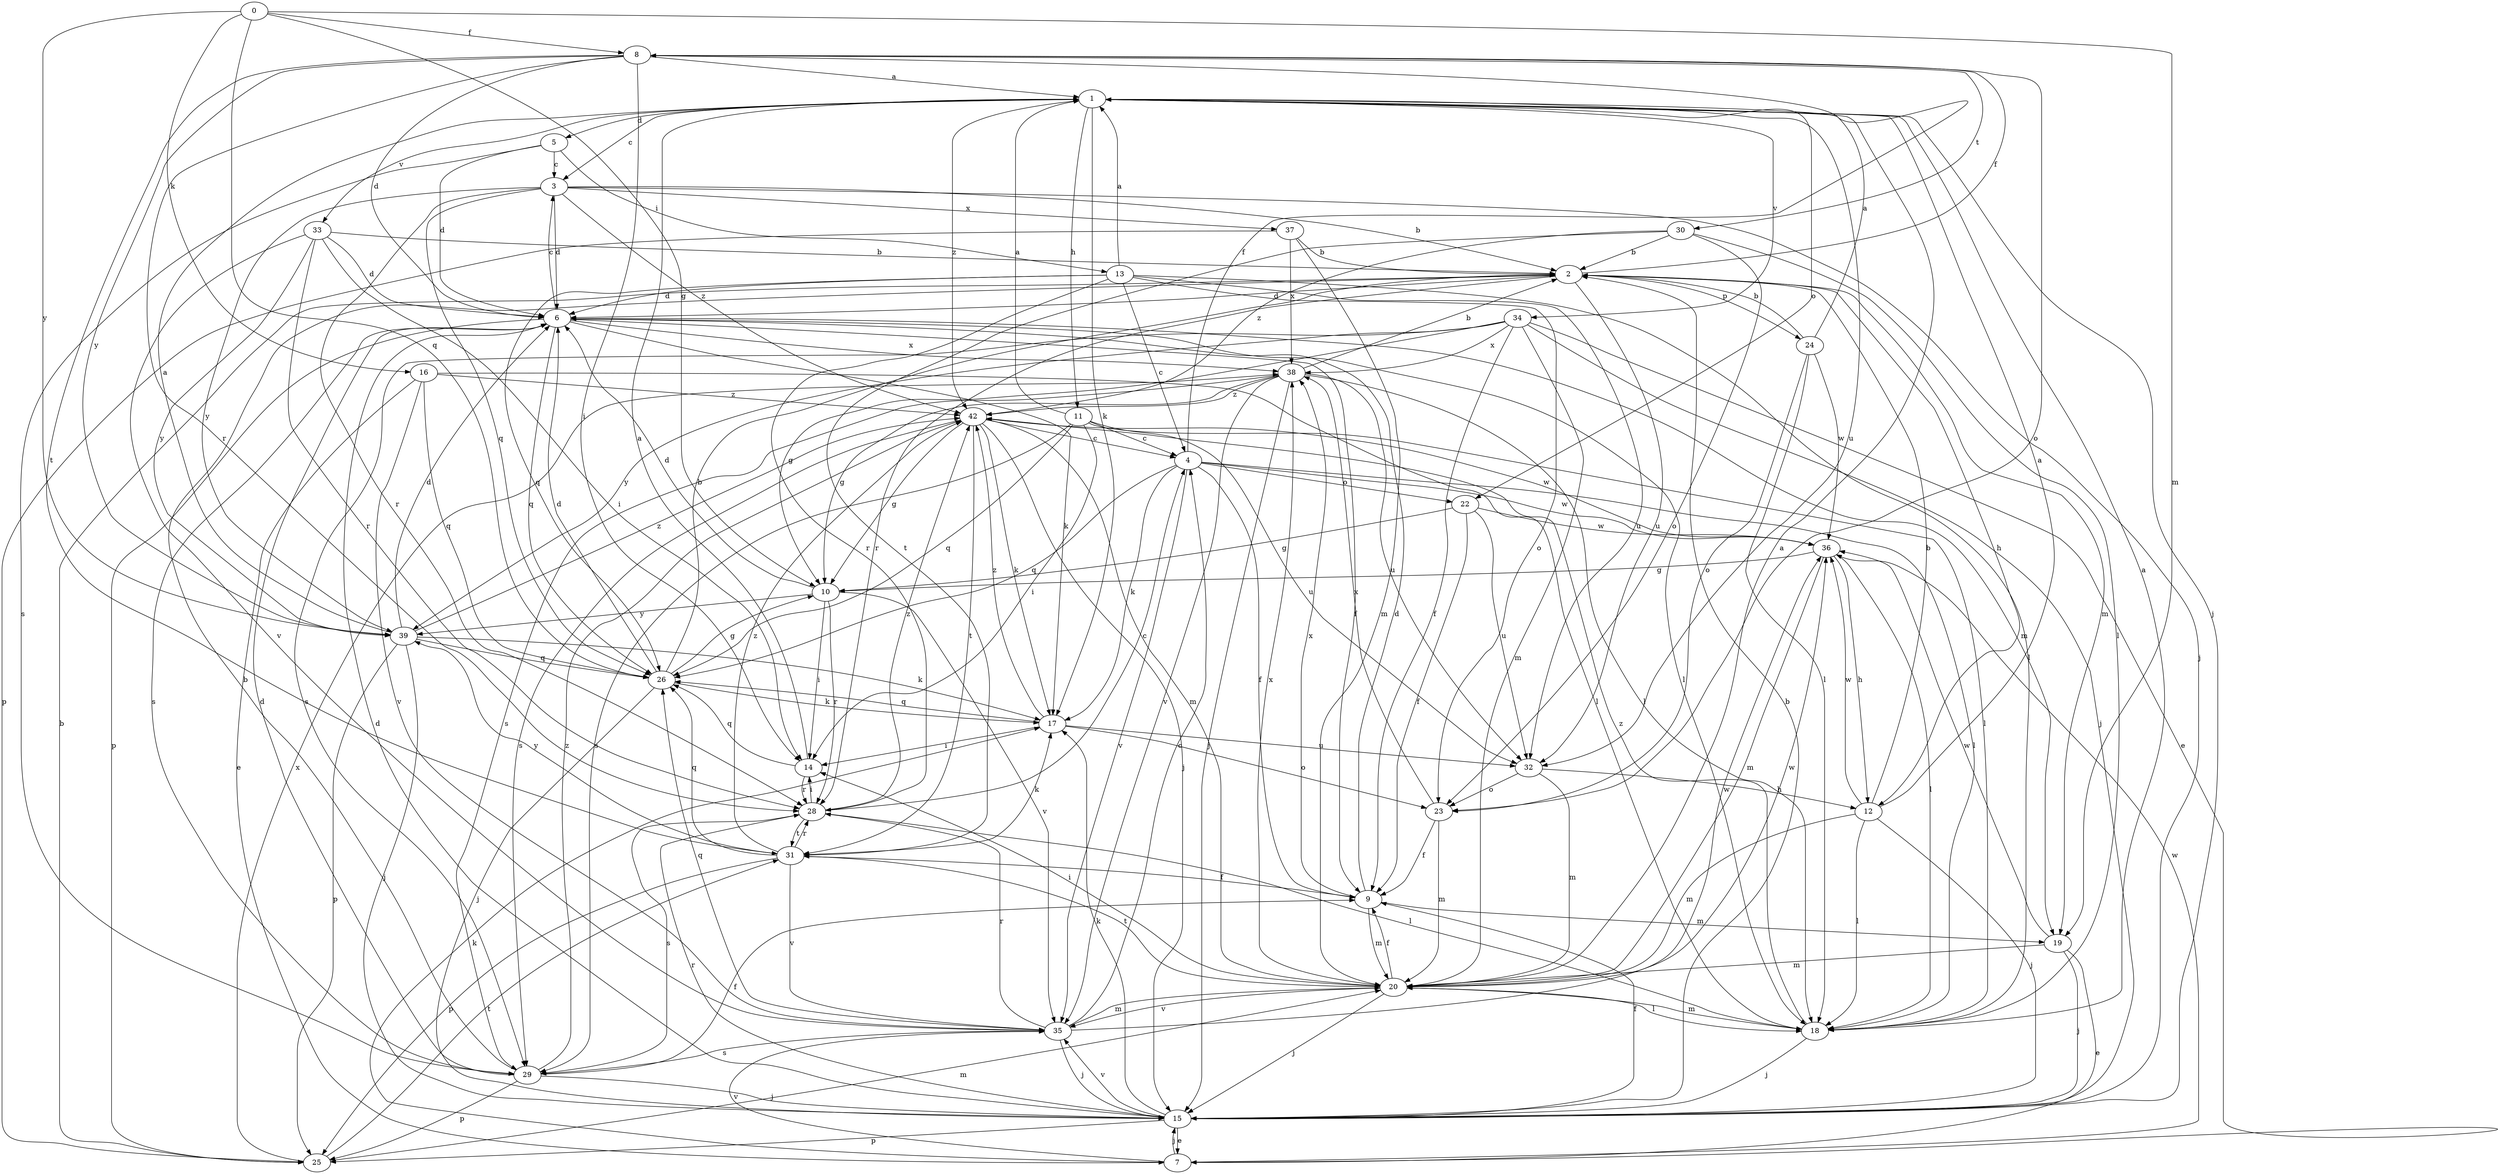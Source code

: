 strict digraph  {
0;
1;
2;
3;
4;
5;
6;
7;
8;
9;
10;
11;
12;
13;
14;
15;
16;
17;
18;
19;
20;
22;
23;
24;
25;
26;
28;
29;
30;
31;
32;
33;
34;
35;
36;
37;
38;
39;
42;
0 -> 8  [label=f];
0 -> 10  [label=g];
0 -> 16  [label=k];
0 -> 19  [label=m];
0 -> 26  [label=q];
0 -> 39  [label=y];
1 -> 3  [label=c];
1 -> 5  [label=d];
1 -> 11  [label=h];
1 -> 15  [label=j];
1 -> 17  [label=k];
1 -> 22  [label=o];
1 -> 32  [label=u];
1 -> 33  [label=v];
1 -> 34  [label=v];
1 -> 42  [label=z];
2 -> 6  [label=d];
2 -> 8  [label=f];
2 -> 12  [label=h];
2 -> 19  [label=m];
2 -> 24  [label=p];
2 -> 28  [label=r];
2 -> 32  [label=u];
3 -> 2  [label=b];
3 -> 6  [label=d];
3 -> 15  [label=j];
3 -> 26  [label=q];
3 -> 28  [label=r];
3 -> 37  [label=x];
3 -> 39  [label=y];
3 -> 42  [label=z];
4 -> 8  [label=f];
4 -> 9  [label=f];
4 -> 17  [label=k];
4 -> 18  [label=l];
4 -> 22  [label=o];
4 -> 26  [label=q];
4 -> 35  [label=v];
4 -> 36  [label=w];
5 -> 3  [label=c];
5 -> 6  [label=d];
5 -> 13  [label=i];
5 -> 29  [label=s];
6 -> 3  [label=c];
6 -> 9  [label=f];
6 -> 17  [label=k];
6 -> 18  [label=l];
6 -> 19  [label=m];
6 -> 25  [label=p];
6 -> 26  [label=q];
6 -> 29  [label=s];
6 -> 38  [label=x];
7 -> 15  [label=j];
7 -> 17  [label=k];
7 -> 35  [label=v];
7 -> 36  [label=w];
8 -> 1  [label=a];
8 -> 6  [label=d];
8 -> 14  [label=i];
8 -> 23  [label=o];
8 -> 28  [label=r];
8 -> 30  [label=t];
8 -> 31  [label=t];
8 -> 39  [label=y];
9 -> 6  [label=d];
9 -> 19  [label=m];
9 -> 20  [label=m];
9 -> 38  [label=x];
10 -> 6  [label=d];
10 -> 14  [label=i];
10 -> 28  [label=r];
10 -> 35  [label=v];
10 -> 39  [label=y];
11 -> 1  [label=a];
11 -> 4  [label=c];
11 -> 14  [label=i];
11 -> 18  [label=l];
11 -> 26  [label=q];
11 -> 29  [label=s];
11 -> 32  [label=u];
12 -> 1  [label=a];
12 -> 2  [label=b];
12 -> 15  [label=j];
12 -> 18  [label=l];
12 -> 20  [label=m];
12 -> 36  [label=w];
13 -> 1  [label=a];
13 -> 4  [label=c];
13 -> 6  [label=d];
13 -> 18  [label=l];
13 -> 23  [label=o];
13 -> 26  [label=q];
13 -> 28  [label=r];
13 -> 32  [label=u];
14 -> 1  [label=a];
14 -> 26  [label=q];
14 -> 28  [label=r];
15 -> 2  [label=b];
15 -> 6  [label=d];
15 -> 7  [label=e];
15 -> 9  [label=f];
15 -> 17  [label=k];
15 -> 25  [label=p];
15 -> 28  [label=r];
15 -> 35  [label=v];
16 -> 7  [label=e];
16 -> 18  [label=l];
16 -> 26  [label=q];
16 -> 35  [label=v];
16 -> 42  [label=z];
17 -> 14  [label=i];
17 -> 23  [label=o];
17 -> 26  [label=q];
17 -> 32  [label=u];
17 -> 42  [label=z];
18 -> 1  [label=a];
18 -> 15  [label=j];
18 -> 20  [label=m];
18 -> 42  [label=z];
19 -> 7  [label=e];
19 -> 15  [label=j];
19 -> 20  [label=m];
19 -> 36  [label=w];
20 -> 1  [label=a];
20 -> 9  [label=f];
20 -> 14  [label=i];
20 -> 15  [label=j];
20 -> 18  [label=l];
20 -> 31  [label=t];
20 -> 35  [label=v];
20 -> 36  [label=w];
20 -> 38  [label=x];
22 -> 9  [label=f];
22 -> 10  [label=g];
22 -> 32  [label=u];
22 -> 36  [label=w];
23 -> 9  [label=f];
23 -> 20  [label=m];
23 -> 38  [label=x];
24 -> 1  [label=a];
24 -> 2  [label=b];
24 -> 18  [label=l];
24 -> 23  [label=o];
24 -> 36  [label=w];
25 -> 2  [label=b];
25 -> 20  [label=m];
25 -> 31  [label=t];
25 -> 38  [label=x];
26 -> 2  [label=b];
26 -> 6  [label=d];
26 -> 10  [label=g];
26 -> 15  [label=j];
26 -> 17  [label=k];
28 -> 4  [label=c];
28 -> 14  [label=i];
28 -> 18  [label=l];
28 -> 29  [label=s];
28 -> 31  [label=t];
28 -> 42  [label=z];
29 -> 2  [label=b];
29 -> 6  [label=d];
29 -> 9  [label=f];
29 -> 15  [label=j];
29 -> 25  [label=p];
29 -> 42  [label=z];
30 -> 2  [label=b];
30 -> 18  [label=l];
30 -> 23  [label=o];
30 -> 31  [label=t];
30 -> 42  [label=z];
31 -> 9  [label=f];
31 -> 17  [label=k];
31 -> 25  [label=p];
31 -> 26  [label=q];
31 -> 28  [label=r];
31 -> 35  [label=v];
31 -> 39  [label=y];
31 -> 42  [label=z];
32 -> 12  [label=h];
32 -> 20  [label=m];
32 -> 23  [label=o];
33 -> 2  [label=b];
33 -> 6  [label=d];
33 -> 14  [label=i];
33 -> 28  [label=r];
33 -> 35  [label=v];
33 -> 39  [label=y];
34 -> 7  [label=e];
34 -> 9  [label=f];
34 -> 10  [label=g];
34 -> 15  [label=j];
34 -> 20  [label=m];
34 -> 29  [label=s];
34 -> 38  [label=x];
34 -> 39  [label=y];
35 -> 4  [label=c];
35 -> 15  [label=j];
35 -> 20  [label=m];
35 -> 26  [label=q];
35 -> 28  [label=r];
35 -> 29  [label=s];
35 -> 36  [label=w];
36 -> 10  [label=g];
36 -> 12  [label=h];
36 -> 18  [label=l];
36 -> 20  [label=m];
37 -> 2  [label=b];
37 -> 20  [label=m];
37 -> 25  [label=p];
37 -> 38  [label=x];
38 -> 2  [label=b];
38 -> 10  [label=g];
38 -> 15  [label=j];
38 -> 18  [label=l];
38 -> 29  [label=s];
38 -> 32  [label=u];
38 -> 35  [label=v];
38 -> 42  [label=z];
39 -> 1  [label=a];
39 -> 6  [label=d];
39 -> 15  [label=j];
39 -> 17  [label=k];
39 -> 25  [label=p];
39 -> 26  [label=q];
39 -> 42  [label=z];
42 -> 4  [label=c];
42 -> 10  [label=g];
42 -> 15  [label=j];
42 -> 17  [label=k];
42 -> 20  [label=m];
42 -> 29  [label=s];
42 -> 31  [label=t];
42 -> 36  [label=w];
}

